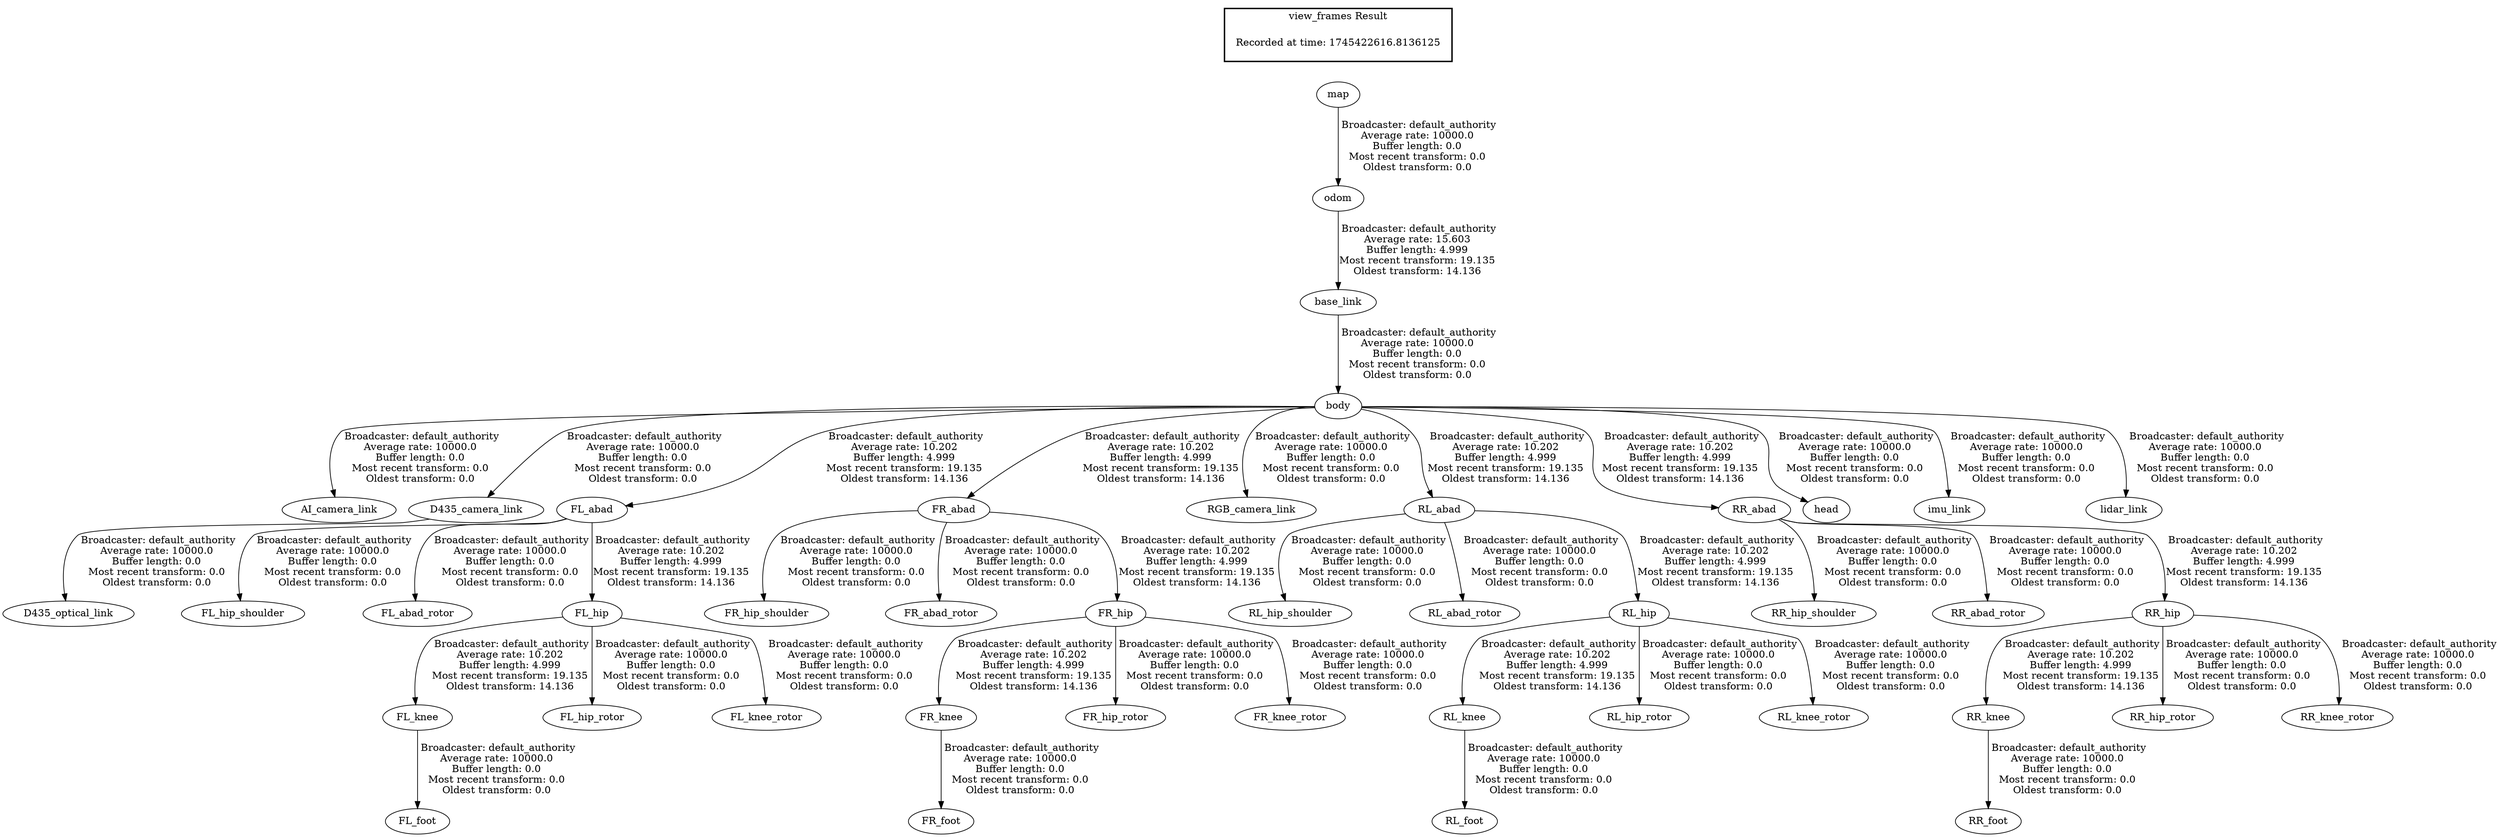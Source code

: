 digraph G {
"map" -> "odom"[label=" Broadcaster: default_authority\nAverage rate: 10000.0\nBuffer length: 0.0\nMost recent transform: 0.0\nOldest transform: 0.0\n"];
"body" -> "AI_camera_link"[label=" Broadcaster: default_authority\nAverage rate: 10000.0\nBuffer length: 0.0\nMost recent transform: 0.0\nOldest transform: 0.0\n"];
"base_link" -> "body"[label=" Broadcaster: default_authority\nAverage rate: 10000.0\nBuffer length: 0.0\nMost recent transform: 0.0\nOldest transform: 0.0\n"];
"body" -> "D435_camera_link"[label=" Broadcaster: default_authority\nAverage rate: 10000.0\nBuffer length: 0.0\nMost recent transform: 0.0\nOldest transform: 0.0\n"];
"D435_camera_link" -> "D435_optical_link"[label=" Broadcaster: default_authority\nAverage rate: 10000.0\nBuffer length: 0.0\nMost recent transform: 0.0\nOldest transform: 0.0\n"];
"FL_abad" -> "FL_hip_shoulder"[label=" Broadcaster: default_authority\nAverage rate: 10000.0\nBuffer length: 0.0\nMost recent transform: 0.0\nOldest transform: 0.0\n"];
"body" -> "FL_abad"[label=" Broadcaster: default_authority\nAverage rate: 10.202\nBuffer length: 4.999\nMost recent transform: 19.135\nOldest transform: 14.136\n"];
"FL_abad" -> "FL_abad_rotor"[label=" Broadcaster: default_authority\nAverage rate: 10000.0\nBuffer length: 0.0\nMost recent transform: 0.0\nOldest transform: 0.0\n"];
"FL_knee" -> "FL_foot"[label=" Broadcaster: default_authority\nAverage rate: 10000.0\nBuffer length: 0.0\nMost recent transform: 0.0\nOldest transform: 0.0\n"];
"FL_hip" -> "FL_knee"[label=" Broadcaster: default_authority\nAverage rate: 10.202\nBuffer length: 4.999\nMost recent transform: 19.135\nOldest transform: 14.136\n"];
"FL_hip" -> "FL_hip_rotor"[label=" Broadcaster: default_authority\nAverage rate: 10000.0\nBuffer length: 0.0\nMost recent transform: 0.0\nOldest transform: 0.0\n"];
"FL_abad" -> "FL_hip"[label=" Broadcaster: default_authority\nAverage rate: 10.202\nBuffer length: 4.999\nMost recent transform: 19.135\nOldest transform: 14.136\n"];
"FL_hip" -> "FL_knee_rotor"[label=" Broadcaster: default_authority\nAverage rate: 10000.0\nBuffer length: 0.0\nMost recent transform: 0.0\nOldest transform: 0.0\n"];
"FR_abad" -> "FR_hip_shoulder"[label=" Broadcaster: default_authority\nAverage rate: 10000.0\nBuffer length: 0.0\nMost recent transform: 0.0\nOldest transform: 0.0\n"];
"body" -> "FR_abad"[label=" Broadcaster: default_authority\nAverage rate: 10.202\nBuffer length: 4.999\nMost recent transform: 19.135\nOldest transform: 14.136\n"];
"FR_abad" -> "FR_abad_rotor"[label=" Broadcaster: default_authority\nAverage rate: 10000.0\nBuffer length: 0.0\nMost recent transform: 0.0\nOldest transform: 0.0\n"];
"FR_knee" -> "FR_foot"[label=" Broadcaster: default_authority\nAverage rate: 10000.0\nBuffer length: 0.0\nMost recent transform: 0.0\nOldest transform: 0.0\n"];
"FR_hip" -> "FR_knee"[label=" Broadcaster: default_authority\nAverage rate: 10.202\nBuffer length: 4.999\nMost recent transform: 19.135\nOldest transform: 14.136\n"];
"FR_hip" -> "FR_hip_rotor"[label=" Broadcaster: default_authority\nAverage rate: 10000.0\nBuffer length: 0.0\nMost recent transform: 0.0\nOldest transform: 0.0\n"];
"FR_abad" -> "FR_hip"[label=" Broadcaster: default_authority\nAverage rate: 10.202\nBuffer length: 4.999\nMost recent transform: 19.135\nOldest transform: 14.136\n"];
"FR_hip" -> "FR_knee_rotor"[label=" Broadcaster: default_authority\nAverage rate: 10000.0\nBuffer length: 0.0\nMost recent transform: 0.0\nOldest transform: 0.0\n"];
"body" -> "RGB_camera_link"[label=" Broadcaster: default_authority\nAverage rate: 10000.0\nBuffer length: 0.0\nMost recent transform: 0.0\nOldest transform: 0.0\n"];
"RL_abad" -> "RL_hip_shoulder"[label=" Broadcaster: default_authority\nAverage rate: 10000.0\nBuffer length: 0.0\nMost recent transform: 0.0\nOldest transform: 0.0\n"];
"body" -> "RL_abad"[label=" Broadcaster: default_authority\nAverage rate: 10.202\nBuffer length: 4.999\nMost recent transform: 19.135\nOldest transform: 14.136\n"];
"RL_abad" -> "RL_abad_rotor"[label=" Broadcaster: default_authority\nAverage rate: 10000.0\nBuffer length: 0.0\nMost recent transform: 0.0\nOldest transform: 0.0\n"];
"RL_knee" -> "RL_foot"[label=" Broadcaster: default_authority\nAverage rate: 10000.0\nBuffer length: 0.0\nMost recent transform: 0.0\nOldest transform: 0.0\n"];
"RL_hip" -> "RL_knee"[label=" Broadcaster: default_authority\nAverage rate: 10.202\nBuffer length: 4.999\nMost recent transform: 19.135\nOldest transform: 14.136\n"];
"RL_hip" -> "RL_hip_rotor"[label=" Broadcaster: default_authority\nAverage rate: 10000.0\nBuffer length: 0.0\nMost recent transform: 0.0\nOldest transform: 0.0\n"];
"RL_abad" -> "RL_hip"[label=" Broadcaster: default_authority\nAverage rate: 10.202\nBuffer length: 4.999\nMost recent transform: 19.135\nOldest transform: 14.136\n"];
"RL_hip" -> "RL_knee_rotor"[label=" Broadcaster: default_authority\nAverage rate: 10000.0\nBuffer length: 0.0\nMost recent transform: 0.0\nOldest transform: 0.0\n"];
"RR_abad" -> "RR_hip_shoulder"[label=" Broadcaster: default_authority\nAverage rate: 10000.0\nBuffer length: 0.0\nMost recent transform: 0.0\nOldest transform: 0.0\n"];
"body" -> "RR_abad"[label=" Broadcaster: default_authority\nAverage rate: 10.202\nBuffer length: 4.999\nMost recent transform: 19.135\nOldest transform: 14.136\n"];
"RR_abad" -> "RR_abad_rotor"[label=" Broadcaster: default_authority\nAverage rate: 10000.0\nBuffer length: 0.0\nMost recent transform: 0.0\nOldest transform: 0.0\n"];
"RR_knee" -> "RR_foot"[label=" Broadcaster: default_authority\nAverage rate: 10000.0\nBuffer length: 0.0\nMost recent transform: 0.0\nOldest transform: 0.0\n"];
"RR_hip" -> "RR_knee"[label=" Broadcaster: default_authority\nAverage rate: 10.202\nBuffer length: 4.999\nMost recent transform: 19.135\nOldest transform: 14.136\n"];
"RR_hip" -> "RR_hip_rotor"[label=" Broadcaster: default_authority\nAverage rate: 10000.0\nBuffer length: 0.0\nMost recent transform: 0.0\nOldest transform: 0.0\n"];
"RR_abad" -> "RR_hip"[label=" Broadcaster: default_authority\nAverage rate: 10.202\nBuffer length: 4.999\nMost recent transform: 19.135\nOldest transform: 14.136\n"];
"RR_hip" -> "RR_knee_rotor"[label=" Broadcaster: default_authority\nAverage rate: 10000.0\nBuffer length: 0.0\nMost recent transform: 0.0\nOldest transform: 0.0\n"];
"odom" -> "base_link"[label=" Broadcaster: default_authority\nAverage rate: 15.603\nBuffer length: 4.999\nMost recent transform: 19.135\nOldest transform: 14.136\n"];
"body" -> "head"[label=" Broadcaster: default_authority\nAverage rate: 10000.0\nBuffer length: 0.0\nMost recent transform: 0.0\nOldest transform: 0.0\n"];
"body" -> "imu_link"[label=" Broadcaster: default_authority\nAverage rate: 10000.0\nBuffer length: 0.0\nMost recent transform: 0.0\nOldest transform: 0.0\n"];
"body" -> "lidar_link"[label=" Broadcaster: default_authority\nAverage rate: 10000.0\nBuffer length: 0.0\nMost recent transform: 0.0\nOldest transform: 0.0\n"];
edge [style=invis];
 subgraph cluster_legend { style=bold; color=black; label ="view_frames Result";
"Recorded at time: 1745422616.8136125"[ shape=plaintext ] ;
}->"map";
}